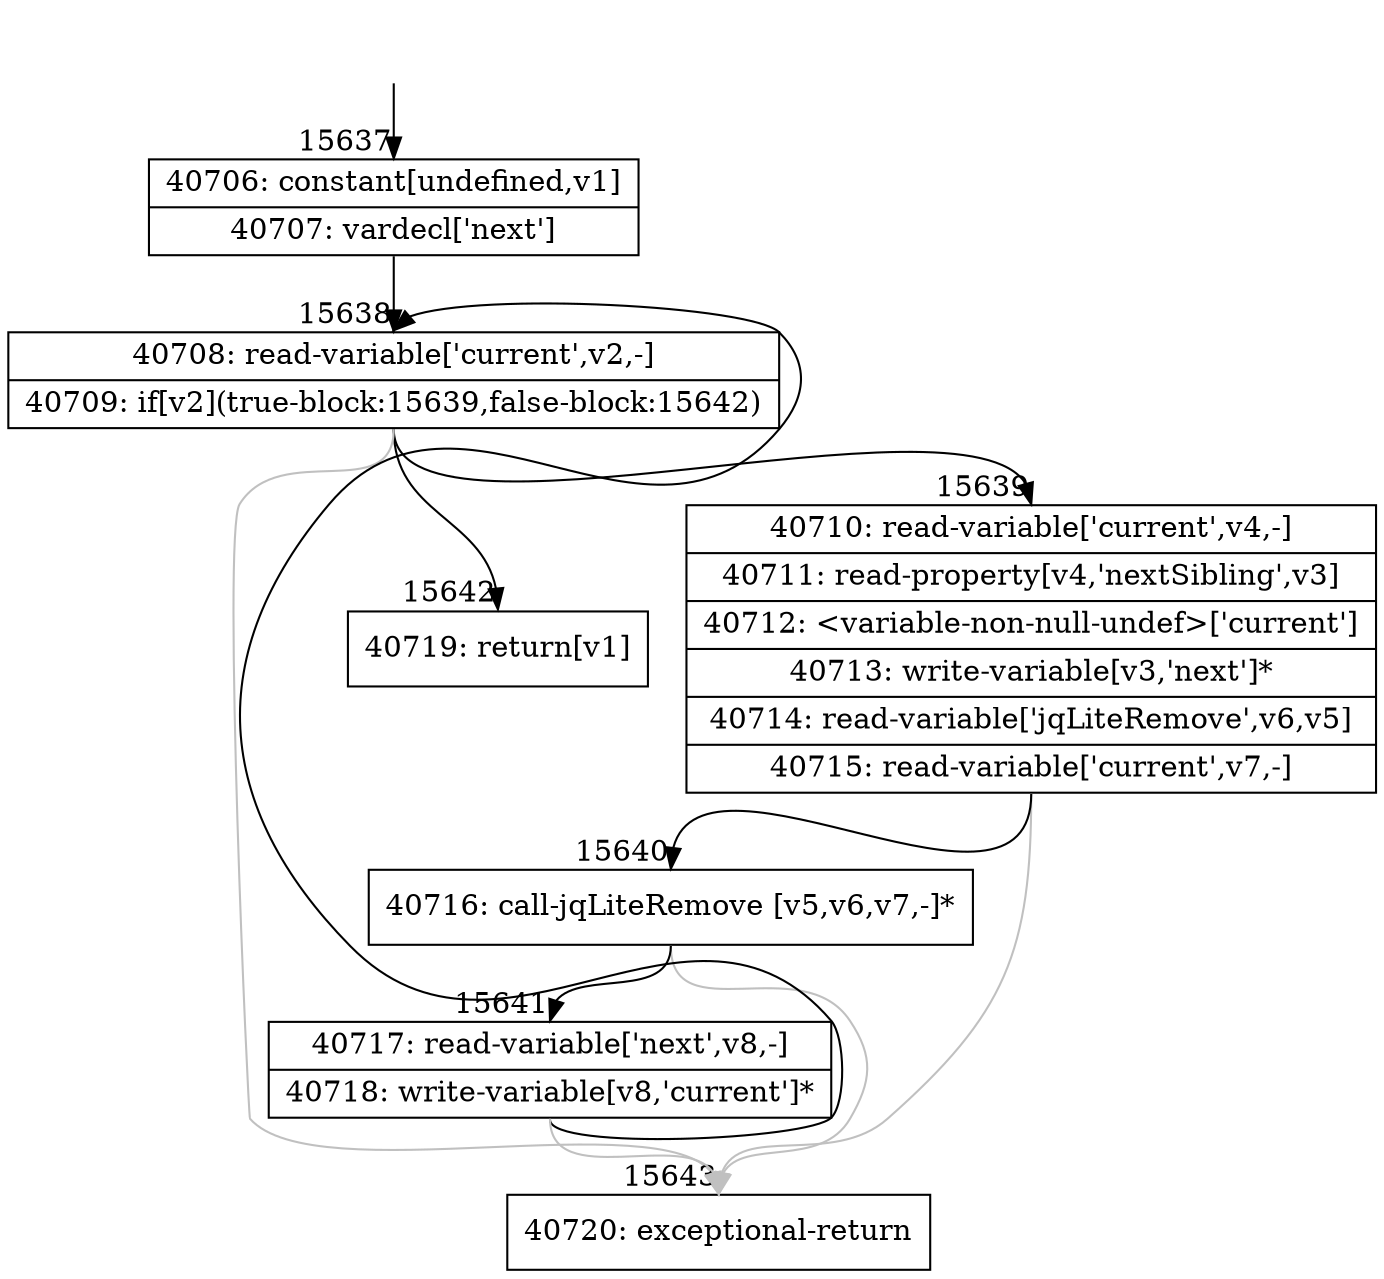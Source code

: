 digraph {
rankdir="TD"
BB_entry1261[shape=none,label=""];
BB_entry1261 -> BB15637 [tailport=s, headport=n, headlabel="    15637"]
BB15637 [shape=record label="{40706: constant[undefined,v1]|40707: vardecl['next']}" ] 
BB15637 -> BB15638 [tailport=s, headport=n, headlabel="      15638"]
BB15638 [shape=record label="{40708: read-variable['current',v2,-]|40709: if[v2](true-block:15639,false-block:15642)}" ] 
BB15638 -> BB15639 [tailport=s, headport=n, headlabel="      15639"]
BB15638 -> BB15642 [tailport=s, headport=n, headlabel="      15642"]
BB15638 -> BB15643 [tailport=s, headport=n, color=gray, headlabel="      15643"]
BB15639 [shape=record label="{40710: read-variable['current',v4,-]|40711: read-property[v4,'nextSibling',v3]|40712: \<variable-non-null-undef\>['current']|40713: write-variable[v3,'next']*|40714: read-variable['jqLiteRemove',v6,v5]|40715: read-variable['current',v7,-]}" ] 
BB15639 -> BB15640 [tailport=s, headport=n, headlabel="      15640"]
BB15639 -> BB15643 [tailport=s, headport=n, color=gray]
BB15640 [shape=record label="{40716: call-jqLiteRemove [v5,v6,v7,-]*}" ] 
BB15640 -> BB15641 [tailport=s, headport=n, headlabel="      15641"]
BB15640 -> BB15643 [tailport=s, headport=n, color=gray]
BB15641 [shape=record label="{40717: read-variable['next',v8,-]|40718: write-variable[v8,'current']*}" ] 
BB15641 -> BB15638 [tailport=s, headport=n]
BB15641 -> BB15643 [tailport=s, headport=n, color=gray]
BB15642 [shape=record label="{40719: return[v1]}" ] 
BB15643 [shape=record label="{40720: exceptional-return}" ] 
//#$~ 26338
}
